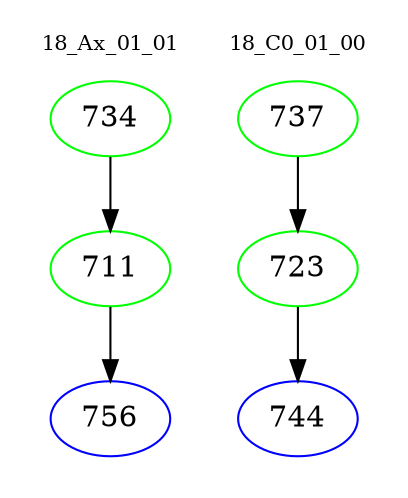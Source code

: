 digraph{
subgraph cluster_0 {
color = white
label = "18_Ax_01_01";
fontsize=10;
T0_734 [label="734", color="green"]
T0_734 -> T0_711 [color="black"]
T0_711 [label="711", color="green"]
T0_711 -> T0_756 [color="black"]
T0_756 [label="756", color="blue"]
}
subgraph cluster_1 {
color = white
label = "18_C0_01_00";
fontsize=10;
T1_737 [label="737", color="green"]
T1_737 -> T1_723 [color="black"]
T1_723 [label="723", color="green"]
T1_723 -> T1_744 [color="black"]
T1_744 [label="744", color="blue"]
}
}
